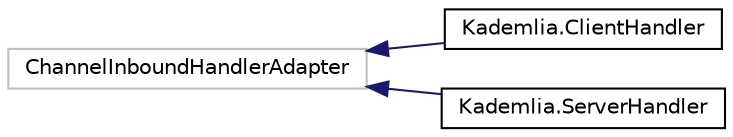 digraph "Graphical Class Hierarchy"
{
 // LATEX_PDF_SIZE
  edge [fontname="Helvetica",fontsize="10",labelfontname="Helvetica",labelfontsize="10"];
  node [fontname="Helvetica",fontsize="10",shape=record];
  rankdir="LR";
  Node21 [label="ChannelInboundHandlerAdapter",height=0.2,width=0.4,color="grey75", fillcolor="white", style="filled",tooltip=" "];
  Node21 -> Node0 [dir="back",color="midnightblue",fontsize="10",style="solid",fontname="Helvetica"];
  Node0 [label="Kademlia.ClientHandler",height=0.2,width=0.4,color="black", fillcolor="white", style="filled",URL="$classKademlia_1_1ClientHandler.html",tooltip=" "];
  Node21 -> Node23 [dir="back",color="midnightblue",fontsize="10",style="solid",fontname="Helvetica"];
  Node23 [label="Kademlia.ServerHandler",height=0.2,width=0.4,color="black", fillcolor="white", style="filled",URL="$classKademlia_1_1ServerHandler.html",tooltip=" "];
}
